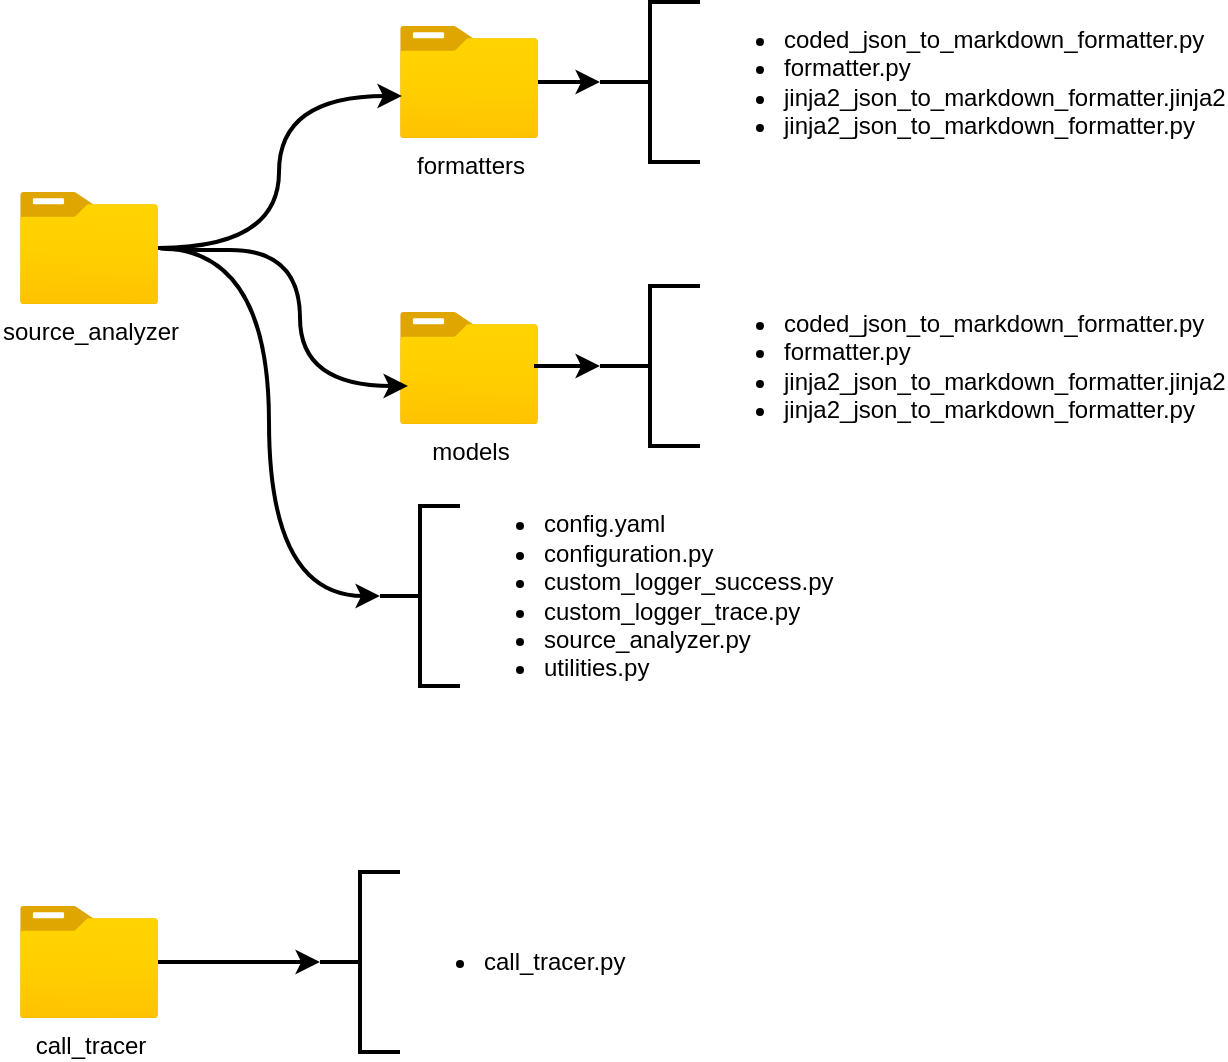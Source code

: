 <mxfile version="26.0.16">
  <diagram name="folder_layout" id="19d8dcba-68ad-dc05-1034-9cf7b2a963f6">
    <mxGraphModel dx="1818" dy="1486" grid="1" gridSize="10" guides="1" tooltips="1" connect="1" arrows="1" fold="1" page="1" pageScale="1" pageWidth="850" pageHeight="1100" background="none" math="0" shadow="0">
      <root>
        <mxCell id="0" />
        <mxCell id="1" parent="0" />
        <mxCell id="lClv2xu1qIuoql5JKpK0-1" value="source_analyzer" style="image;aspect=fixed;html=1;points=[];align=center;fontSize=12;image=img/lib/azure2/general/Folder_Blank.svg;" parent="1" vertex="1">
          <mxGeometry x="130" y="163" width="69" height="56.0" as="geometry" />
        </mxCell>
        <mxCell id="lClv2xu1qIuoql5JKpK0-2" value="formatters" style="image;aspect=fixed;html=1;points=[];align=center;fontSize=12;image=img/lib/azure2/general/Folder_Blank.svg;" parent="1" vertex="1">
          <mxGeometry x="320" y="80" width="69" height="56" as="geometry" />
        </mxCell>
        <mxCell id="lClv2xu1qIuoql5JKpK0-3" value="models" style="image;aspect=fixed;html=1;points=[];align=center;fontSize=12;image=img/lib/azure2/general/Folder_Blank.svg;" parent="1" vertex="1">
          <mxGeometry x="320" y="223" width="69" height="56" as="geometry" />
        </mxCell>
        <mxCell id="lClv2xu1qIuoql5JKpK0-5" value="&lt;ul&gt;&lt;li&gt;coded_json_to_markdown_formatter.py&lt;/li&gt;&lt;li&gt;formatter.py&lt;/li&gt;&lt;li&gt;jinja2_json_to_markdown_formatter.jinja2&lt;/li&gt;&lt;li&gt;jinja2_json_to_markdown_formatter.py&lt;/li&gt;&lt;/ul&gt;" style="strokeWidth=2;html=1;shape=mxgraph.flowchart.annotation_2;align=left;labelPosition=right;pointerEvents=1;" parent="1" vertex="1">
          <mxGeometry x="420" y="68" width="50" height="80" as="geometry" />
        </mxCell>
        <mxCell id="lClv2xu1qIuoql5JKpK0-13" value="&lt;ul&gt;&lt;li&gt;coded_json_to_markdown_formatter.py&lt;/li&gt;&lt;li&gt;formatter.py&lt;/li&gt;&lt;li&gt;jinja2_json_to_markdown_formatter.jinja2&lt;/li&gt;&lt;li&gt;jinja2_json_to_markdown_formatter.py&lt;/li&gt;&lt;/ul&gt;" style="strokeWidth=2;html=1;shape=mxgraph.flowchart.annotation_2;align=left;labelPosition=right;pointerEvents=1;" parent="1" vertex="1">
          <mxGeometry x="420" y="210" width="50" height="80" as="geometry" />
        </mxCell>
        <mxCell id="lClv2xu1qIuoql5JKpK0-15" style="edgeStyle=none;rounded=0;orthogonalLoop=1;jettySize=auto;html=1;exitX=0.971;exitY=0.482;exitDx=0;exitDy=0;exitPerimeter=0;strokeWidth=2;" parent="1" source="lClv2xu1qIuoql5JKpK0-3" target="lClv2xu1qIuoql5JKpK0-13" edge="1">
          <mxGeometry relative="1" as="geometry" />
        </mxCell>
        <mxCell id="lClv2xu1qIuoql5JKpK0-17" style="edgeStyle=none;rounded=0;orthogonalLoop=1;jettySize=auto;html=1;entryX=0;entryY=0.5;entryDx=0;entryDy=0;entryPerimeter=0;strokeWidth=2;" parent="1" source="lClv2xu1qIuoql5JKpK0-2" target="lClv2xu1qIuoql5JKpK0-5" edge="1">
          <mxGeometry relative="1" as="geometry" />
        </mxCell>
        <mxCell id="lClv2xu1qIuoql5JKpK0-19" value="&lt;ul&gt;&lt;li&gt;config.yaml&lt;/li&gt;&lt;li&gt;configuration.py&lt;/li&gt;&lt;li&gt;custom_logger_success.py&lt;/li&gt;&lt;li&gt;custom_logger_trace.py&lt;/li&gt;&lt;li&gt;source_analyzer.py&lt;/li&gt;&lt;li&gt;utilities.py&lt;/li&gt;&lt;/ul&gt;" style="strokeWidth=2;html=1;shape=mxgraph.flowchart.annotation_2;align=left;labelPosition=right;pointerEvents=1;" parent="1" vertex="1">
          <mxGeometry x="310" y="320" width="40" height="90" as="geometry" />
        </mxCell>
        <mxCell id="lClv2xu1qIuoql5JKpK0-23" style="edgeStyle=orthogonalEdgeStyle;rounded=0;orthogonalLoop=1;jettySize=auto;html=1;entryX=0.014;entryY=0.625;entryDx=0;entryDy=0;entryPerimeter=0;curved=1;strokeWidth=2;" parent="1" source="lClv2xu1qIuoql5JKpK0-1" target="lClv2xu1qIuoql5JKpK0-2" edge="1">
          <mxGeometry relative="1" as="geometry" />
        </mxCell>
        <mxCell id="lClv2xu1qIuoql5JKpK0-30" style="edgeStyle=orthogonalEdgeStyle;rounded=0;orthogonalLoop=1;jettySize=auto;html=1;entryX=0;entryY=0.5;entryDx=0;entryDy=0;entryPerimeter=0;curved=1;strokeWidth=2;" parent="1" source="lClv2xu1qIuoql5JKpK0-1" target="lClv2xu1qIuoql5JKpK0-19" edge="1">
          <mxGeometry relative="1" as="geometry" />
        </mxCell>
        <mxCell id="lClv2xu1qIuoql5JKpK0-31" style="edgeStyle=orthogonalEdgeStyle;rounded=0;orthogonalLoop=1;jettySize=auto;html=1;entryX=0.058;entryY=0.661;entryDx=0;entryDy=0;entryPerimeter=0;strokeWidth=2;curved=1;" parent="1" target="lClv2xu1qIuoql5JKpK0-3" edge="1">
          <mxGeometry relative="1" as="geometry">
            <mxPoint x="200" y="191" as="sourcePoint" />
            <Array as="points">
              <mxPoint x="200" y="192" />
              <mxPoint x="270" y="192" />
              <mxPoint x="270" y="260" />
            </Array>
          </mxGeometry>
        </mxCell>
        <mxCell id="lClv2xu1qIuoql5JKpK0-32" value="call_tracer" style="image;aspect=fixed;html=1;points=[];align=center;fontSize=12;image=img/lib/azure2/general/Folder_Blank.svg;" parent="1" vertex="1">
          <mxGeometry x="130" y="520" width="69" height="56.0" as="geometry" />
        </mxCell>
        <mxCell id="lClv2xu1qIuoql5JKpK0-33" value="&lt;ul&gt;&lt;li&gt;call_tracer.py&lt;/li&gt;&lt;/ul&gt;" style="strokeWidth=2;html=1;shape=mxgraph.flowchart.annotation_2;align=left;labelPosition=right;pointerEvents=1;" parent="1" vertex="1">
          <mxGeometry x="280" y="503" width="40" height="90" as="geometry" />
        </mxCell>
        <mxCell id="lClv2xu1qIuoql5JKpK0-34" style="edgeStyle=none;rounded=0;orthogonalLoop=1;jettySize=auto;html=1;entryX=0;entryY=0.5;entryDx=0;entryDy=0;entryPerimeter=0;strokeWidth=2;" parent="1" source="lClv2xu1qIuoql5JKpK0-32" target="lClv2xu1qIuoql5JKpK0-33" edge="1">
          <mxGeometry relative="1" as="geometry" />
        </mxCell>
      </root>
    </mxGraphModel>
  </diagram>
</mxfile>
